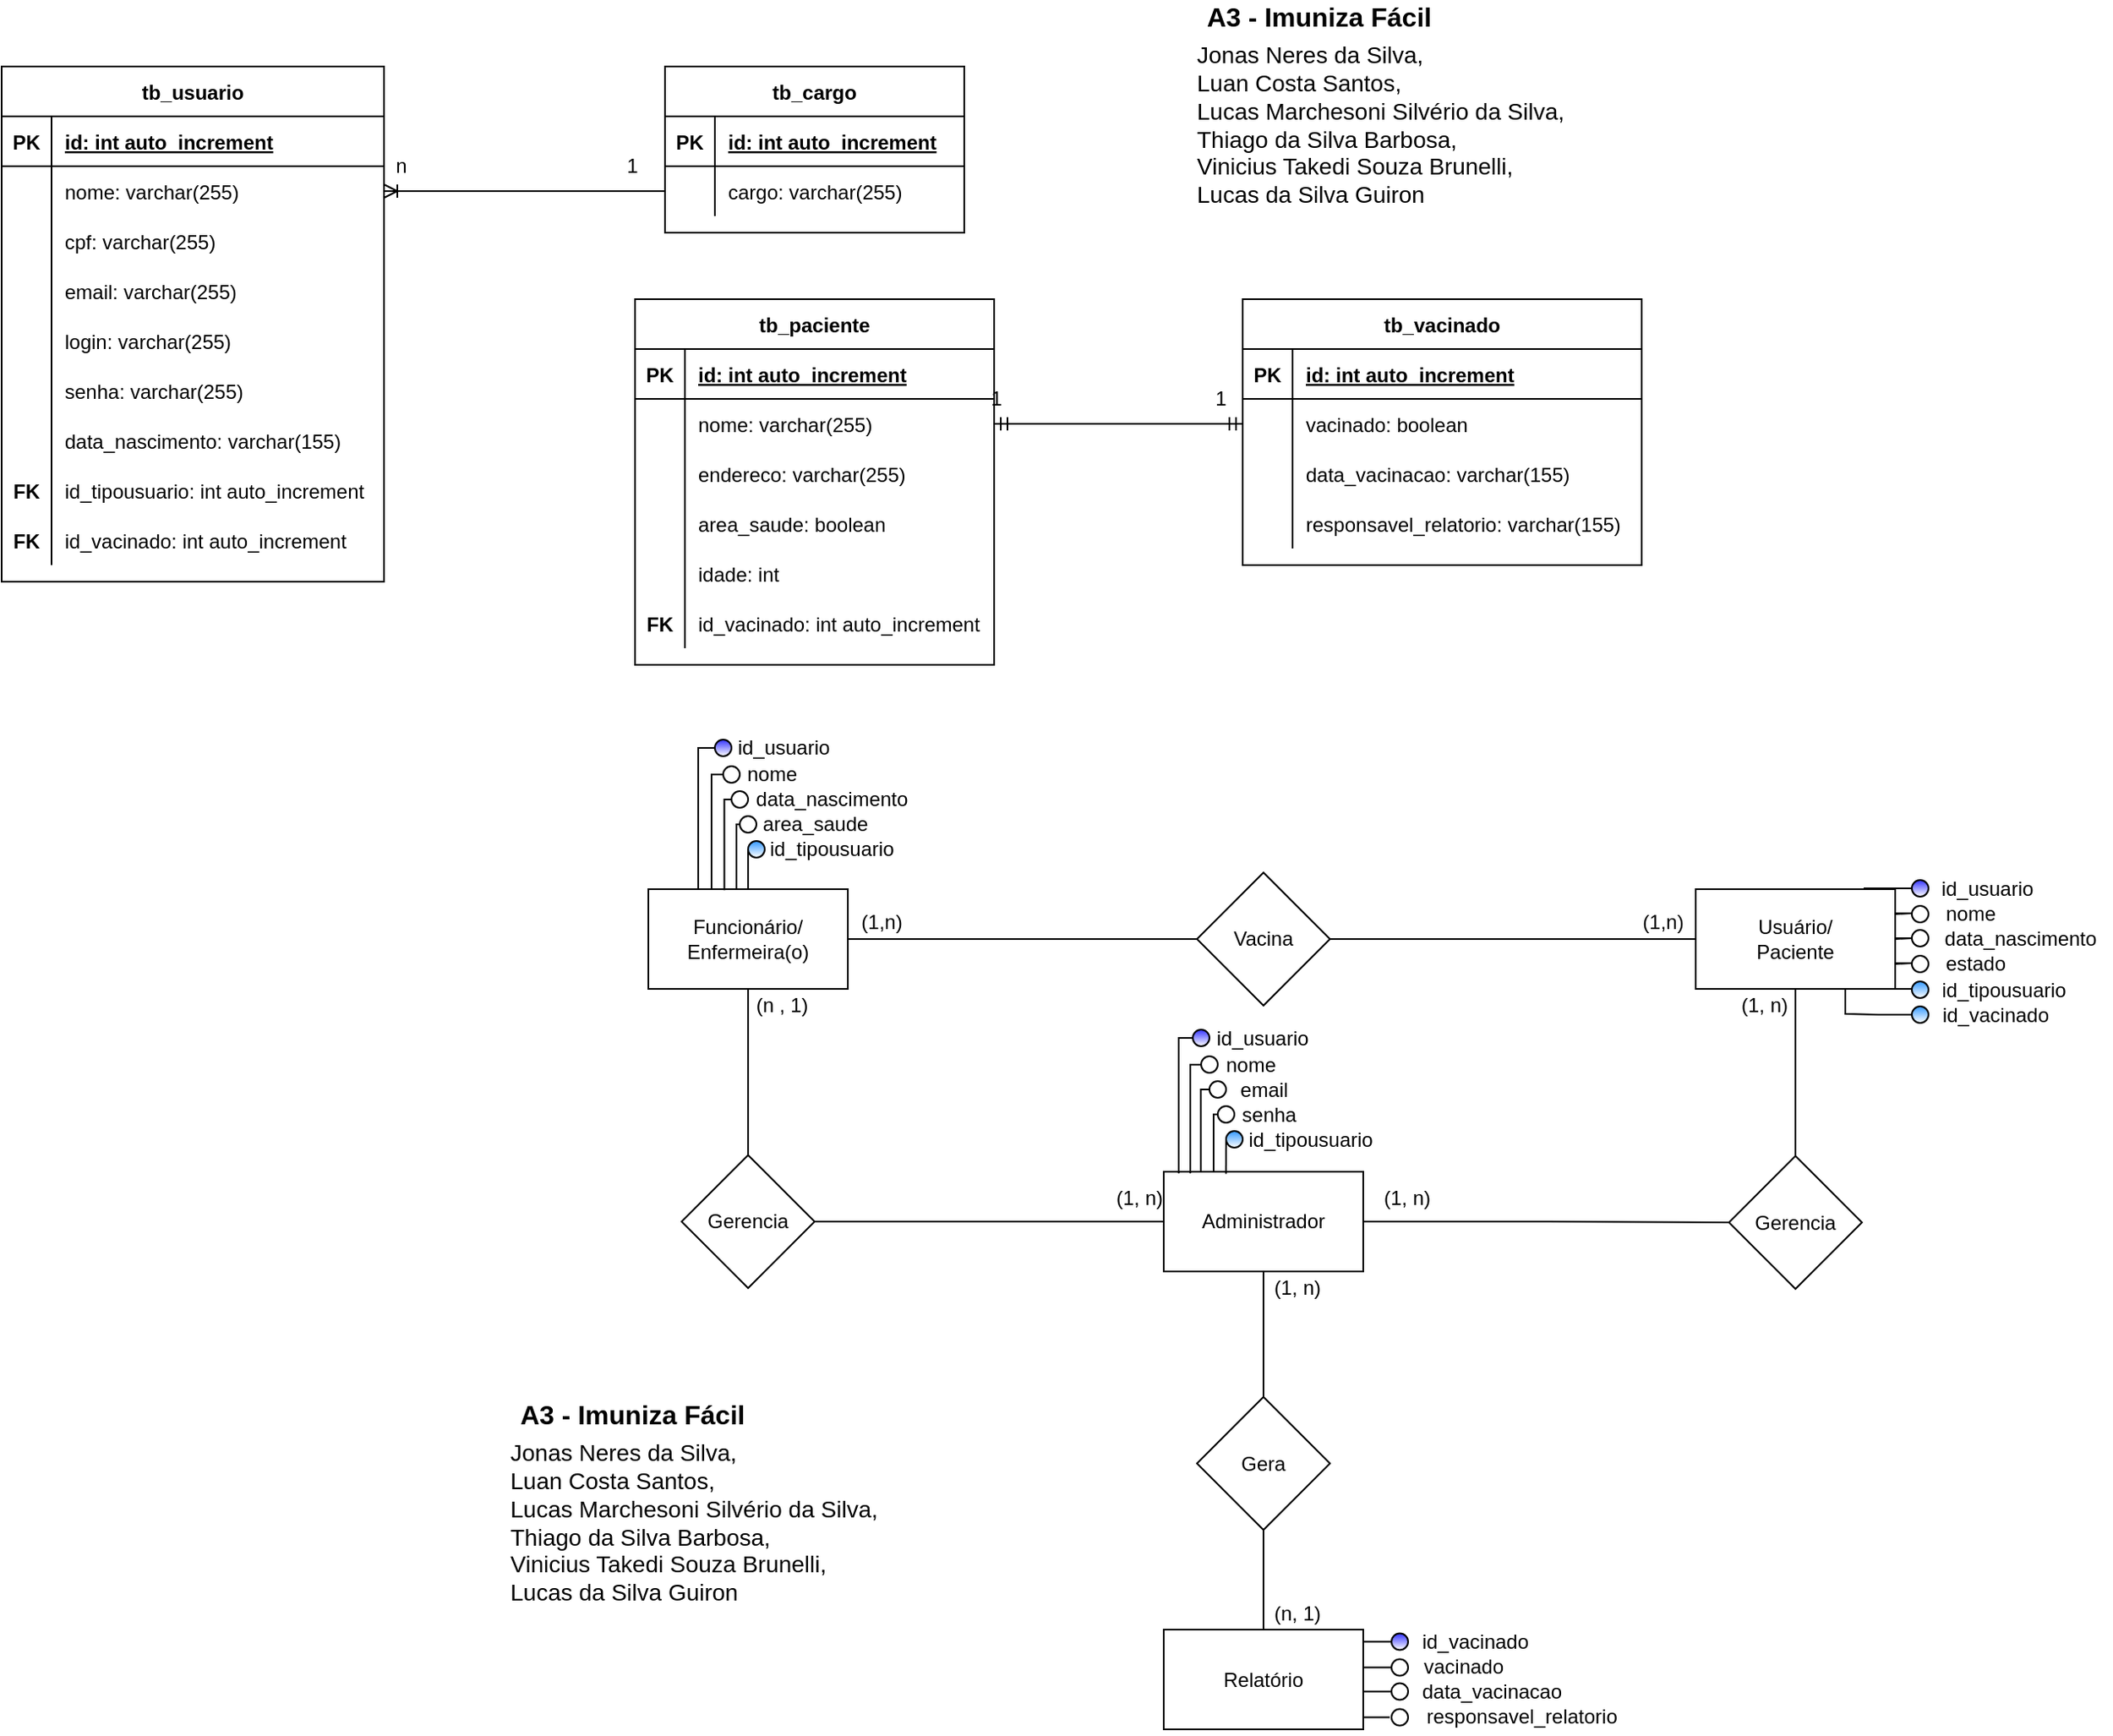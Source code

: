 <mxfile version="14.7.2" type="device"><diagram id="cKaIwvWck9ulPYwOE-wy" name="Page-1"><mxGraphModel dx="1822" dy="804" grid="1" gridSize="10" guides="1" tooltips="1" connect="1" arrows="1" fold="1" page="0" pageScale="1" pageWidth="827" pageHeight="1169" math="0" shadow="0"><root><mxCell id="0"/><mxCell id="1" parent="0"/><mxCell id="ysWt2nFn1KNSexzpv6Bc-15" value="tb_cargo" style="shape=table;startSize=30;container=1;collapsible=1;childLayout=tableLayout;fixedRows=1;rowLines=0;fontStyle=1;align=center;resizeLast=1;" parent="1" vertex="1"><mxGeometry x="49" y="40" width="180" height="100" as="geometry"/></mxCell><mxCell id="ysWt2nFn1KNSexzpv6Bc-16" value="" style="shape=partialRectangle;collapsible=0;dropTarget=0;pointerEvents=0;fillColor=none;top=0;left=0;bottom=1;right=0;points=[[0,0.5],[1,0.5]];portConstraint=eastwest;" parent="ysWt2nFn1KNSexzpv6Bc-15" vertex="1"><mxGeometry y="30" width="180" height="30" as="geometry"/></mxCell><mxCell id="ysWt2nFn1KNSexzpv6Bc-17" value="PK" style="shape=partialRectangle;connectable=0;fillColor=none;top=0;left=0;bottom=0;right=0;fontStyle=1;overflow=hidden;" parent="ysWt2nFn1KNSexzpv6Bc-16" vertex="1"><mxGeometry width="30" height="30" as="geometry"/></mxCell><mxCell id="ysWt2nFn1KNSexzpv6Bc-18" value="id: int auto_increment" style="shape=partialRectangle;connectable=0;fillColor=none;top=0;left=0;bottom=0;right=0;align=left;spacingLeft=6;fontStyle=5;overflow=hidden;" parent="ysWt2nFn1KNSexzpv6Bc-16" vertex="1"><mxGeometry x="30" width="150" height="30" as="geometry"/></mxCell><mxCell id="ysWt2nFn1KNSexzpv6Bc-19" value="" style="shape=partialRectangle;collapsible=0;dropTarget=0;pointerEvents=0;fillColor=none;top=0;left=0;bottom=0;right=0;points=[[0,0.5],[1,0.5]];portConstraint=eastwest;" parent="ysWt2nFn1KNSexzpv6Bc-15" vertex="1"><mxGeometry y="60" width="180" height="30" as="geometry"/></mxCell><mxCell id="ysWt2nFn1KNSexzpv6Bc-20" value="" style="shape=partialRectangle;connectable=0;fillColor=none;top=0;left=0;bottom=0;right=0;editable=1;overflow=hidden;" parent="ysWt2nFn1KNSexzpv6Bc-19" vertex="1"><mxGeometry width="30" height="30" as="geometry"/></mxCell><mxCell id="ysWt2nFn1KNSexzpv6Bc-21" value="cargo: varchar(255)" style="shape=partialRectangle;connectable=0;fillColor=none;top=0;left=0;bottom=0;right=0;align=left;spacingLeft=6;overflow=hidden;" parent="ysWt2nFn1KNSexzpv6Bc-19" vertex="1"><mxGeometry x="30" width="150" height="30" as="geometry"/></mxCell><mxCell id="ysWt2nFn1KNSexzpv6Bc-29" value="tb_usuario" style="shape=table;startSize=30;container=1;collapsible=1;childLayout=tableLayout;fixedRows=1;rowLines=0;fontStyle=1;align=center;resizeLast=1;" parent="1" vertex="1"><mxGeometry x="-350" y="40" width="230" height="310" as="geometry"/></mxCell><mxCell id="ysWt2nFn1KNSexzpv6Bc-30" value="" style="shape=partialRectangle;collapsible=0;dropTarget=0;pointerEvents=0;fillColor=none;top=0;left=0;bottom=1;right=0;points=[[0,0.5],[1,0.5]];portConstraint=eastwest;" parent="ysWt2nFn1KNSexzpv6Bc-29" vertex="1"><mxGeometry y="30" width="230" height="30" as="geometry"/></mxCell><mxCell id="ysWt2nFn1KNSexzpv6Bc-31" value="PK" style="shape=partialRectangle;connectable=0;fillColor=none;top=0;left=0;bottom=0;right=0;fontStyle=1;overflow=hidden;" parent="ysWt2nFn1KNSexzpv6Bc-30" vertex="1"><mxGeometry width="30" height="30" as="geometry"/></mxCell><mxCell id="ysWt2nFn1KNSexzpv6Bc-32" value="id: int auto_increment" style="shape=partialRectangle;connectable=0;fillColor=none;top=0;left=0;bottom=0;right=0;align=left;spacingLeft=6;fontStyle=5;overflow=hidden;" parent="ysWt2nFn1KNSexzpv6Bc-30" vertex="1"><mxGeometry x="30" width="200" height="30" as="geometry"/></mxCell><mxCell id="ysWt2nFn1KNSexzpv6Bc-33" value="" style="shape=partialRectangle;collapsible=0;dropTarget=0;pointerEvents=0;fillColor=none;top=0;left=0;bottom=0;right=0;points=[[0,0.5],[1,0.5]];portConstraint=eastwest;" parent="ysWt2nFn1KNSexzpv6Bc-29" vertex="1"><mxGeometry y="60" width="230" height="30" as="geometry"/></mxCell><mxCell id="ysWt2nFn1KNSexzpv6Bc-34" value="" style="shape=partialRectangle;connectable=0;fillColor=none;top=0;left=0;bottom=0;right=0;editable=1;overflow=hidden;" parent="ysWt2nFn1KNSexzpv6Bc-33" vertex="1"><mxGeometry width="30" height="30" as="geometry"/></mxCell><mxCell id="ysWt2nFn1KNSexzpv6Bc-35" value="nome: varchar(255)" style="shape=partialRectangle;connectable=0;fillColor=none;top=0;left=0;bottom=0;right=0;align=left;spacingLeft=6;overflow=hidden;" parent="ysWt2nFn1KNSexzpv6Bc-33" vertex="1"><mxGeometry x="30" width="200" height="30" as="geometry"/></mxCell><mxCell id="JHqnr_oP5GMQ5AJPPWei-5" value="" style="shape=partialRectangle;collapsible=0;dropTarget=0;pointerEvents=0;fillColor=none;top=0;left=0;bottom=0;right=0;points=[[0,0.5],[1,0.5]];portConstraint=eastwest;" parent="ysWt2nFn1KNSexzpv6Bc-29" vertex="1"><mxGeometry y="90" width="230" height="30" as="geometry"/></mxCell><mxCell id="JHqnr_oP5GMQ5AJPPWei-6" value="" style="shape=partialRectangle;connectable=0;fillColor=none;top=0;left=0;bottom=0;right=0;editable=1;overflow=hidden;" parent="JHqnr_oP5GMQ5AJPPWei-5" vertex="1"><mxGeometry width="30" height="30" as="geometry"/></mxCell><mxCell id="JHqnr_oP5GMQ5AJPPWei-7" value="cpf: varchar(255)" style="shape=partialRectangle;connectable=0;fillColor=none;top=0;left=0;bottom=0;right=0;align=left;spacingLeft=6;overflow=hidden;" parent="JHqnr_oP5GMQ5AJPPWei-5" vertex="1"><mxGeometry x="30" width="200" height="30" as="geometry"/></mxCell><mxCell id="ysWt2nFn1KNSexzpv6Bc-39" value="" style="shape=partialRectangle;collapsible=0;dropTarget=0;pointerEvents=0;fillColor=none;top=0;left=0;bottom=0;right=0;points=[[0,0.5],[1,0.5]];portConstraint=eastwest;" parent="ysWt2nFn1KNSexzpv6Bc-29" vertex="1"><mxGeometry y="120" width="230" height="30" as="geometry"/></mxCell><mxCell id="ysWt2nFn1KNSexzpv6Bc-40" value="" style="shape=partialRectangle;connectable=0;fillColor=none;top=0;left=0;bottom=0;right=0;editable=1;overflow=hidden;" parent="ysWt2nFn1KNSexzpv6Bc-39" vertex="1"><mxGeometry width="30" height="30" as="geometry"/></mxCell><mxCell id="ysWt2nFn1KNSexzpv6Bc-41" value="email: varchar(255)" style="shape=partialRectangle;connectable=0;fillColor=none;top=0;left=0;bottom=0;right=0;align=left;spacingLeft=6;overflow=hidden;" parent="ysWt2nFn1KNSexzpv6Bc-39" vertex="1"><mxGeometry x="30" width="200" height="30" as="geometry"/></mxCell><mxCell id="JHqnr_oP5GMQ5AJPPWei-39" value="" style="shape=partialRectangle;collapsible=0;dropTarget=0;pointerEvents=0;fillColor=none;top=0;left=0;bottom=0;right=0;points=[[0,0.5],[1,0.5]];portConstraint=eastwest;" parent="ysWt2nFn1KNSexzpv6Bc-29" vertex="1"><mxGeometry y="150" width="230" height="30" as="geometry"/></mxCell><mxCell id="JHqnr_oP5GMQ5AJPPWei-40" value="" style="shape=partialRectangle;connectable=0;fillColor=none;top=0;left=0;bottom=0;right=0;editable=1;overflow=hidden;" parent="JHqnr_oP5GMQ5AJPPWei-39" vertex="1"><mxGeometry width="30" height="30" as="geometry"/></mxCell><mxCell id="JHqnr_oP5GMQ5AJPPWei-41" value="login: varchar(255)" style="shape=partialRectangle;connectable=0;fillColor=none;top=0;left=0;bottom=0;right=0;align=left;spacingLeft=6;overflow=hidden;" parent="JHqnr_oP5GMQ5AJPPWei-39" vertex="1"><mxGeometry x="30" width="200" height="30" as="geometry"/></mxCell><mxCell id="ysWt2nFn1KNSexzpv6Bc-36" value="" style="shape=partialRectangle;collapsible=0;dropTarget=0;pointerEvents=0;fillColor=none;top=0;left=0;bottom=0;right=0;points=[[0,0.5],[1,0.5]];portConstraint=eastwest;" parent="ysWt2nFn1KNSexzpv6Bc-29" vertex="1"><mxGeometry y="180" width="230" height="30" as="geometry"/></mxCell><mxCell id="ysWt2nFn1KNSexzpv6Bc-37" value="" style="shape=partialRectangle;connectable=0;fillColor=none;top=0;left=0;bottom=0;right=0;editable=1;overflow=hidden;" parent="ysWt2nFn1KNSexzpv6Bc-36" vertex="1"><mxGeometry width="30" height="30" as="geometry"/></mxCell><mxCell id="ysWt2nFn1KNSexzpv6Bc-38" value="senha: varchar(255)" style="shape=partialRectangle;connectable=0;fillColor=none;top=0;left=0;bottom=0;right=0;align=left;spacingLeft=6;overflow=hidden;" parent="ysWt2nFn1KNSexzpv6Bc-36" vertex="1"><mxGeometry x="30" width="200" height="30" as="geometry"/></mxCell><mxCell id="ysWt2nFn1KNSexzpv6Bc-64" value="" style="shape=partialRectangle;collapsible=0;dropTarget=0;pointerEvents=0;fillColor=none;top=0;left=0;bottom=0;right=0;points=[[0,0.5],[1,0.5]];portConstraint=eastwest;" parent="ysWt2nFn1KNSexzpv6Bc-29" vertex="1"><mxGeometry y="210" width="230" height="30" as="geometry"/></mxCell><mxCell id="ysWt2nFn1KNSexzpv6Bc-65" value="" style="shape=partialRectangle;connectable=0;fillColor=none;top=0;left=0;bottom=0;right=0;editable=1;overflow=hidden;" parent="ysWt2nFn1KNSexzpv6Bc-64" vertex="1"><mxGeometry width="30" height="30" as="geometry"/></mxCell><mxCell id="ysWt2nFn1KNSexzpv6Bc-66" value="data_nascimento: varchar(155)" style="shape=partialRectangle;connectable=0;fillColor=none;top=0;left=0;bottom=0;right=0;align=left;spacingLeft=6;overflow=hidden;" parent="ysWt2nFn1KNSexzpv6Bc-64" vertex="1"><mxGeometry x="30" width="200" height="30" as="geometry"/></mxCell><mxCell id="ysWt2nFn1KNSexzpv6Bc-95" value="" style="shape=partialRectangle;collapsible=0;dropTarget=0;pointerEvents=0;fillColor=none;top=0;left=0;bottom=0;right=0;points=[[0,0.5],[1,0.5]];portConstraint=eastwest;" parent="ysWt2nFn1KNSexzpv6Bc-29" vertex="1"><mxGeometry y="240" width="230" height="30" as="geometry"/></mxCell><mxCell id="ysWt2nFn1KNSexzpv6Bc-96" value="FK" style="shape=partialRectangle;connectable=0;fillColor=none;top=0;left=0;bottom=0;right=0;editable=1;overflow=hidden;fontStyle=1" parent="ysWt2nFn1KNSexzpv6Bc-95" vertex="1"><mxGeometry width="30" height="30" as="geometry"/></mxCell><mxCell id="ysWt2nFn1KNSexzpv6Bc-97" value="id_tipousuario: int auto_increment" style="shape=partialRectangle;connectable=0;fillColor=none;top=0;left=0;bottom=0;right=0;align=left;spacingLeft=6;overflow=hidden;" parent="ysWt2nFn1KNSexzpv6Bc-95" vertex="1"><mxGeometry x="30" width="200" height="30" as="geometry"/></mxCell><mxCell id="pt3hzE1t8pRyfMUqdE-z-69" value="" style="shape=partialRectangle;collapsible=0;dropTarget=0;pointerEvents=0;fillColor=none;top=0;left=0;bottom=0;right=0;points=[[0,0.5],[1,0.5]];portConstraint=eastwest;" parent="ysWt2nFn1KNSexzpv6Bc-29" vertex="1"><mxGeometry y="270" width="230" height="30" as="geometry"/></mxCell><mxCell id="pt3hzE1t8pRyfMUqdE-z-70" value="FK" style="shape=partialRectangle;connectable=0;fillColor=none;top=0;left=0;bottom=0;right=0;editable=1;overflow=hidden;fontStyle=1" parent="pt3hzE1t8pRyfMUqdE-z-69" vertex="1"><mxGeometry width="30" height="30" as="geometry"/></mxCell><mxCell id="pt3hzE1t8pRyfMUqdE-z-71" value="id_vacinado: int auto_increment" style="shape=partialRectangle;connectable=0;fillColor=none;top=0;left=0;bottom=0;right=0;align=left;spacingLeft=6;overflow=hidden;" parent="pt3hzE1t8pRyfMUqdE-z-69" vertex="1"><mxGeometry x="30" width="200" height="30" as="geometry"/></mxCell><mxCell id="ysWt2nFn1KNSexzpv6Bc-98" value="" style="edgeStyle=entityRelationEdgeStyle;fontSize=12;html=1;endArrow=ERoneToMany;entryX=1;entryY=0.5;entryDx=0;entryDy=0;exitX=0;exitY=0.5;exitDx=0;exitDy=0;" parent="1" source="ysWt2nFn1KNSexzpv6Bc-19" target="ysWt2nFn1KNSexzpv6Bc-33" edge="1"><mxGeometry width="100" height="100" relative="1" as="geometry"><mxPoint x="-10" y="120" as="sourcePoint"/><mxPoint x="-60" y="80" as="targetPoint"/></mxGeometry></mxCell><mxCell id="ysWt2nFn1KNSexzpv6Bc-99" value="1" style="text;html=1;align=center;verticalAlign=middle;resizable=0;points=[];autosize=1;strokeColor=none;" parent="1" vertex="1"><mxGeometry x="19" y="90" width="20" height="20" as="geometry"/></mxCell><mxCell id="ysWt2nFn1KNSexzpv6Bc-100" value="n" style="text;html=1;align=center;verticalAlign=middle;resizable=0;points=[];autosize=1;strokeColor=none;" parent="1" vertex="1"><mxGeometry x="-120" y="90" width="20" height="20" as="geometry"/></mxCell><mxCell id="ysWt2nFn1KNSexzpv6Bc-101" value="&lt;font style=&quot;font-size: 16px&quot;&gt;&lt;b&gt;A3 - Imuniza Fácil&lt;/b&gt;&lt;/font&gt;" style="text;html=1;align=center;verticalAlign=middle;resizable=0;points=[];autosize=1;strokeColor=none;" parent="1" vertex="1"><mxGeometry x="-46" y="840.5" width="150" height="20" as="geometry"/></mxCell><mxCell id="ysWt2nFn1KNSexzpv6Bc-102" value="&lt;font style=&quot;font-size: 14px&quot;&gt;Jonas Neres da Silva, &lt;br&gt;Luan Costa Santos, &lt;br&gt;&lt;/font&gt;&lt;div style=&quot;font-size: 14px&quot;&gt;&lt;span&gt;&lt;font style=&quot;font-size: 14px&quot;&gt;Lucas Marchesoni Silvério da Silva,&lt;/font&gt;&lt;/span&gt;&lt;/div&gt;&lt;font style=&quot;font-size: 14px&quot;&gt;Thiago da Silva Barbosa, &lt;br&gt;Vinicius Takedi Souza Brunelli, &lt;br&gt;Lucas da Silva Guiron&lt;/font&gt;" style="text;html=1;align=left;verticalAlign=middle;resizable=0;points=[];autosize=1;strokeColor=none;" parent="1" vertex="1"><mxGeometry x="-46" y="870.5" width="240" height="90" as="geometry"/></mxCell><mxCell id="bjRgnhsBh29VHjsg-10J-4" style="edgeStyle=orthogonalEdgeStyle;rounded=0;orthogonalLoop=1;jettySize=auto;html=1;entryX=0;entryY=0.5;entryDx=0;entryDy=0;endArrow=none;endFill=0;" parent="1" source="bjRgnhsBh29VHjsg-10J-1" target="bjRgnhsBh29VHjsg-10J-3" edge="1"><mxGeometry relative="1" as="geometry"/></mxCell><mxCell id="bjRgnhsBh29VHjsg-10J-10" style="edgeStyle=orthogonalEdgeStyle;rounded=0;orthogonalLoop=1;jettySize=auto;html=1;entryX=0.5;entryY=0;entryDx=0;entryDy=0;endArrow=none;endFill=0;" parent="1" source="bjRgnhsBh29VHjsg-10J-1" target="bjRgnhsBh29VHjsg-10J-9" edge="1"><mxGeometry relative="1" as="geometry"/></mxCell><mxCell id="bjRgnhsBh29VHjsg-10J-1" value="Funcionário/&lt;br&gt;Enfermeira(o)" style="rounded=0;whiteSpace=wrap;html=1;" parent="1" vertex="1"><mxGeometry x="39" y="535" width="120" height="60" as="geometry"/></mxCell><mxCell id="bjRgnhsBh29VHjsg-10J-2" value="Usuário/&lt;br&gt;Paciente" style="rounded=0;whiteSpace=wrap;html=1;" parent="1" vertex="1"><mxGeometry x="669" y="535" width="120" height="60" as="geometry"/></mxCell><mxCell id="bjRgnhsBh29VHjsg-10J-5" style="edgeStyle=orthogonalEdgeStyle;rounded=0;orthogonalLoop=1;jettySize=auto;html=1;entryX=0;entryY=0.5;entryDx=0;entryDy=0;endArrow=none;endFill=0;" parent="1" source="bjRgnhsBh29VHjsg-10J-3" target="bjRgnhsBh29VHjsg-10J-2" edge="1"><mxGeometry relative="1" as="geometry"/></mxCell><mxCell id="bjRgnhsBh29VHjsg-10J-3" value="Vacina" style="rhombus;whiteSpace=wrap;html=1;" parent="1" vertex="1"><mxGeometry x="369" y="525" width="80" height="80" as="geometry"/></mxCell><mxCell id="bjRgnhsBh29VHjsg-10J-6" value="(1,n)" style="text;html=1;align=center;verticalAlign=middle;resizable=0;points=[];autosize=1;strokeColor=none;" parent="1" vertex="1"><mxGeometry x="159" y="545" width="40" height="20" as="geometry"/></mxCell><mxCell id="bjRgnhsBh29VHjsg-10J-7" value="(1,n)" style="text;html=1;align=center;verticalAlign=middle;resizable=0;points=[];autosize=1;strokeColor=none;" parent="1" vertex="1"><mxGeometry x="629" y="545" width="40" height="20" as="geometry"/></mxCell><mxCell id="bjRgnhsBh29VHjsg-10J-15" style="edgeStyle=orthogonalEdgeStyle;rounded=0;orthogonalLoop=1;jettySize=auto;html=1;entryX=0;entryY=0.5;entryDx=0;entryDy=0;endArrow=none;endFill=0;" parent="1" source="bjRgnhsBh29VHjsg-10J-8" target="bjRgnhsBh29VHjsg-10J-14" edge="1"><mxGeometry relative="1" as="geometry"/></mxCell><mxCell id="bjRgnhsBh29VHjsg-10J-68" style="edgeStyle=orthogonalEdgeStyle;rounded=0;orthogonalLoop=1;jettySize=auto;html=1;entryX=0.5;entryY=0;entryDx=0;entryDy=0;endArrow=none;endFill=0;" parent="1" source="bjRgnhsBh29VHjsg-10J-8" target="bjRgnhsBh29VHjsg-10J-67" edge="1"><mxGeometry relative="1" as="geometry"/></mxCell><mxCell id="bjRgnhsBh29VHjsg-10J-8" value="Administrador" style="rounded=0;whiteSpace=wrap;html=1;" parent="1" vertex="1"><mxGeometry x="349" y="705" width="120" height="60" as="geometry"/></mxCell><mxCell id="bjRgnhsBh29VHjsg-10J-11" style="edgeStyle=orthogonalEdgeStyle;rounded=0;orthogonalLoop=1;jettySize=auto;html=1;entryX=0;entryY=0.5;entryDx=0;entryDy=0;endArrow=none;endFill=0;" parent="1" source="bjRgnhsBh29VHjsg-10J-9" target="bjRgnhsBh29VHjsg-10J-8" edge="1"><mxGeometry relative="1" as="geometry"/></mxCell><mxCell id="bjRgnhsBh29VHjsg-10J-9" value="Gerencia" style="rhombus;whiteSpace=wrap;html=1;" parent="1" vertex="1"><mxGeometry x="59" y="695" width="80" height="80" as="geometry"/></mxCell><mxCell id="bjRgnhsBh29VHjsg-10J-12" value="(1, n)" style="text;html=1;align=center;verticalAlign=middle;resizable=0;points=[];autosize=1;strokeColor=none;" parent="1" vertex="1"><mxGeometry x="314" y="710.5" width="40" height="20" as="geometry"/></mxCell><mxCell id="bjRgnhsBh29VHjsg-10J-13" value="(n , 1)" style="text;html=1;align=center;verticalAlign=middle;resizable=0;points=[];autosize=1;strokeColor=none;" parent="1" vertex="1"><mxGeometry x="94" y="595" width="50" height="20" as="geometry"/></mxCell><mxCell id="bjRgnhsBh29VHjsg-10J-16" style="edgeStyle=orthogonalEdgeStyle;rounded=0;orthogonalLoop=1;jettySize=auto;html=1;entryX=0.5;entryY=1;entryDx=0;entryDy=0;endArrow=none;endFill=0;" parent="1" source="bjRgnhsBh29VHjsg-10J-14" target="bjRgnhsBh29VHjsg-10J-2" edge="1"><mxGeometry relative="1" as="geometry"/></mxCell><mxCell id="bjRgnhsBh29VHjsg-10J-14" value="Gerencia" style="rhombus;whiteSpace=wrap;html=1;" parent="1" vertex="1"><mxGeometry x="689" y="695.5" width="80" height="80" as="geometry"/></mxCell><mxCell id="bjRgnhsBh29VHjsg-10J-17" value="(1, n)" style="text;html=1;align=center;verticalAlign=middle;resizable=0;points=[];autosize=1;strokeColor=none;" parent="1" vertex="1"><mxGeometry x="475" y="710.5" width="40" height="20" as="geometry"/></mxCell><mxCell id="bjRgnhsBh29VHjsg-10J-18" value="(1, n)" style="text;html=1;align=center;verticalAlign=middle;resizable=0;points=[];autosize=1;strokeColor=none;" parent="1" vertex="1"><mxGeometry x="690" y="595" width="40" height="20" as="geometry"/></mxCell><mxCell id="bjRgnhsBh29VHjsg-10J-50" value="tb_vacinado" style="shape=table;startSize=30;container=1;collapsible=1;childLayout=tableLayout;fixedRows=1;rowLines=0;fontStyle=1;align=center;resizeLast=1;" parent="1" vertex="1"><mxGeometry x="396.5" y="180" width="240" height="160" as="geometry"/></mxCell><mxCell id="bjRgnhsBh29VHjsg-10J-51" value="" style="shape=partialRectangle;collapsible=0;dropTarget=0;pointerEvents=0;fillColor=none;top=0;left=0;bottom=1;right=0;points=[[0,0.5],[1,0.5]];portConstraint=eastwest;" parent="bjRgnhsBh29VHjsg-10J-50" vertex="1"><mxGeometry y="30" width="240" height="30" as="geometry"/></mxCell><mxCell id="bjRgnhsBh29VHjsg-10J-52" value="PK" style="shape=partialRectangle;connectable=0;fillColor=none;top=0;left=0;bottom=0;right=0;fontStyle=1;overflow=hidden;" parent="bjRgnhsBh29VHjsg-10J-51" vertex="1"><mxGeometry width="30" height="30" as="geometry"/></mxCell><mxCell id="bjRgnhsBh29VHjsg-10J-53" value="id: int auto_increment" style="shape=partialRectangle;connectable=0;fillColor=none;top=0;left=0;bottom=0;right=0;align=left;spacingLeft=6;fontStyle=5;overflow=hidden;" parent="bjRgnhsBh29VHjsg-10J-51" vertex="1"><mxGeometry x="30" width="210" height="30" as="geometry"/></mxCell><mxCell id="bjRgnhsBh29VHjsg-10J-54" value="" style="shape=partialRectangle;collapsible=0;dropTarget=0;pointerEvents=0;fillColor=none;top=0;left=0;bottom=0;right=0;points=[[0,0.5],[1,0.5]];portConstraint=eastwest;" parent="bjRgnhsBh29VHjsg-10J-50" vertex="1"><mxGeometry y="60" width="240" height="30" as="geometry"/></mxCell><mxCell id="bjRgnhsBh29VHjsg-10J-55" value="" style="shape=partialRectangle;connectable=0;fillColor=none;top=0;left=0;bottom=0;right=0;editable=1;overflow=hidden;" parent="bjRgnhsBh29VHjsg-10J-54" vertex="1"><mxGeometry width="30" height="30" as="geometry"/></mxCell><mxCell id="bjRgnhsBh29VHjsg-10J-56" value="vacinado: boolean" style="shape=partialRectangle;connectable=0;fillColor=none;top=0;left=0;bottom=0;right=0;align=left;spacingLeft=6;overflow=hidden;" parent="bjRgnhsBh29VHjsg-10J-54" vertex="1"><mxGeometry x="30" width="210" height="30" as="geometry"/></mxCell><mxCell id="bjRgnhsBh29VHjsg-10J-57" value="" style="shape=partialRectangle;collapsible=0;dropTarget=0;pointerEvents=0;fillColor=none;top=0;left=0;bottom=0;right=0;points=[[0,0.5],[1,0.5]];portConstraint=eastwest;" parent="bjRgnhsBh29VHjsg-10J-50" vertex="1"><mxGeometry y="90" width="240" height="30" as="geometry"/></mxCell><mxCell id="bjRgnhsBh29VHjsg-10J-58" value="" style="shape=partialRectangle;connectable=0;fillColor=none;top=0;left=0;bottom=0;right=0;editable=1;overflow=hidden;" parent="bjRgnhsBh29VHjsg-10J-57" vertex="1"><mxGeometry width="30" height="30" as="geometry"/></mxCell><mxCell id="bjRgnhsBh29VHjsg-10J-59" value="data_vacinacao: varchar(155)" style="shape=partialRectangle;connectable=0;fillColor=none;top=0;left=0;bottom=0;right=0;align=left;spacingLeft=6;overflow=hidden;" parent="bjRgnhsBh29VHjsg-10J-57" vertex="1"><mxGeometry x="30" width="210" height="30" as="geometry"/></mxCell><mxCell id="bjRgnhsBh29VHjsg-10J-86" value="" style="shape=partialRectangle;collapsible=0;dropTarget=0;pointerEvents=0;fillColor=none;top=0;left=0;bottom=0;right=0;points=[[0,0.5],[1,0.5]];portConstraint=eastwest;" parent="bjRgnhsBh29VHjsg-10J-50" vertex="1"><mxGeometry y="120" width="240" height="30" as="geometry"/></mxCell><mxCell id="bjRgnhsBh29VHjsg-10J-87" value="" style="shape=partialRectangle;connectable=0;fillColor=none;top=0;left=0;bottom=0;right=0;editable=1;overflow=hidden;" parent="bjRgnhsBh29VHjsg-10J-86" vertex="1"><mxGeometry width="30" height="30" as="geometry"/></mxCell><mxCell id="bjRgnhsBh29VHjsg-10J-88" value="responsavel_relatorio: varchar(155)" style="shape=partialRectangle;connectable=0;fillColor=none;top=0;left=0;bottom=0;right=0;align=left;spacingLeft=6;overflow=hidden;" parent="bjRgnhsBh29VHjsg-10J-86" vertex="1"><mxGeometry x="30" width="210" height="30" as="geometry"/></mxCell><mxCell id="bjRgnhsBh29VHjsg-10J-64" value="" style="edgeStyle=entityRelationEdgeStyle;fontSize=12;html=1;endArrow=ERmandOne;startArrow=ERmandOne;entryX=0;entryY=0.5;entryDx=0;entryDy=0;exitX=1;exitY=0.5;exitDx=0;exitDy=0;" parent="1" source="JHqnr_oP5GMQ5AJPPWei-46" target="bjRgnhsBh29VHjsg-10J-54" edge="1"><mxGeometry width="100" height="100" relative="1" as="geometry"><mxPoint x="520" y="115" as="sourcePoint"/><mxPoint x="860" y="270" as="targetPoint"/></mxGeometry></mxCell><mxCell id="bjRgnhsBh29VHjsg-10J-65" value="1" style="text;html=1;align=center;verticalAlign=middle;resizable=0;points=[];autosize=1;strokeColor=none;" parent="1" vertex="1"><mxGeometry x="238" y="230" width="20" height="20" as="geometry"/></mxCell><mxCell id="bjRgnhsBh29VHjsg-10J-66" value="1" style="text;html=1;align=center;verticalAlign=middle;resizable=0;points=[];autosize=1;strokeColor=none;" parent="1" vertex="1"><mxGeometry x="372.5" y="230" width="20" height="20" as="geometry"/></mxCell><mxCell id="bjRgnhsBh29VHjsg-10J-70" style="edgeStyle=orthogonalEdgeStyle;rounded=0;orthogonalLoop=1;jettySize=auto;html=1;entryX=0.5;entryY=0;entryDx=0;entryDy=0;endArrow=none;endFill=0;" parent="1" source="bjRgnhsBh29VHjsg-10J-67" target="bjRgnhsBh29VHjsg-10J-69" edge="1"><mxGeometry relative="1" as="geometry"/></mxCell><mxCell id="bjRgnhsBh29VHjsg-10J-67" value="Gera" style="rhombus;whiteSpace=wrap;html=1;" parent="1" vertex="1"><mxGeometry x="369" y="840.5" width="80" height="80" as="geometry"/></mxCell><mxCell id="bjRgnhsBh29VHjsg-10J-69" value="Relatório" style="rounded=0;whiteSpace=wrap;html=1;" parent="1" vertex="1"><mxGeometry x="349" y="980.5" width="120" height="60" as="geometry"/></mxCell><mxCell id="bjRgnhsBh29VHjsg-10J-71" value="(1, n)" style="text;html=1;align=center;verticalAlign=middle;resizable=0;points=[];autosize=1;strokeColor=none;" parent="1" vertex="1"><mxGeometry x="409" y="765" width="40" height="20" as="geometry"/></mxCell><mxCell id="bjRgnhsBh29VHjsg-10J-72" value="(n, 1)" style="text;html=1;align=center;verticalAlign=middle;resizable=0;points=[];autosize=1;strokeColor=none;" parent="1" vertex="1"><mxGeometry x="409" y="960.5" width="40" height="20" as="geometry"/></mxCell><mxCell id="pt3hzE1t8pRyfMUqdE-z-4" style="edgeStyle=orthogonalEdgeStyle;rounded=0;orthogonalLoop=1;jettySize=auto;html=1;endArrow=none;endFill=0;entryX=0.25;entryY=0;entryDx=0;entryDy=0;" parent="1" source="pt3hzE1t8pRyfMUqdE-z-1" target="bjRgnhsBh29VHjsg-10J-1" edge="1"><mxGeometry relative="1" as="geometry"><mxPoint x="59" y="531" as="targetPoint"/><Array as="points"><mxPoint x="69" y="450"/></Array></mxGeometry></mxCell><mxCell id="pt3hzE1t8pRyfMUqdE-z-1" value="" style="ellipse;whiteSpace=wrap;html=1;aspect=fixed;gradientColor=#3333FF;gradientDirection=north;" parent="1" vertex="1"><mxGeometry x="79" y="445" width="10" height="10" as="geometry"/></mxCell><mxCell id="pt3hzE1t8pRyfMUqdE-z-7" style="edgeStyle=orthogonalEdgeStyle;rounded=0;orthogonalLoop=1;jettySize=auto;html=1;exitX=1;exitY=0.5;exitDx=0;exitDy=0;endArrow=none;endFill=0;" parent="1" source="pt3hzE1t8pRyfMUqdE-z-2" edge="1"><mxGeometry relative="1" as="geometry"><mxPoint x="77" y="535" as="targetPoint"/><Array as="points"><mxPoint x="77" y="466"/></Array></mxGeometry></mxCell><mxCell id="pt3hzE1t8pRyfMUqdE-z-2" value="" style="ellipse;whiteSpace=wrap;html=1;aspect=fixed;gradientDirection=north;gradientColor=#FFFFFF;" parent="1" vertex="1"><mxGeometry x="84" y="461" width="10" height="10" as="geometry"/></mxCell><mxCell id="pt3hzE1t8pRyfMUqdE-z-3" value="id_usuario" style="text;html=1;align=center;verticalAlign=middle;resizable=0;points=[];autosize=1;strokeColor=none;" parent="1" vertex="1"><mxGeometry x="85" y="440" width="70" height="20" as="geometry"/></mxCell><mxCell id="pt3hzE1t8pRyfMUqdE-z-9" value="nome" style="text;html=1;align=center;verticalAlign=middle;resizable=0;points=[];autosize=1;strokeColor=none;" parent="1" vertex="1"><mxGeometry x="88" y="456" width="50" height="20" as="geometry"/></mxCell><mxCell id="pt3hzE1t8pRyfMUqdE-z-12" value="" style="ellipse;whiteSpace=wrap;html=1;aspect=fixed;gradientDirection=north;gradientColor=#FFFFFF;" parent="1" vertex="1"><mxGeometry x="89" y="476" width="10" height="10" as="geometry"/></mxCell><mxCell id="pt3hzE1t8pRyfMUqdE-z-14" style="edgeStyle=orthogonalEdgeStyle;rounded=0;orthogonalLoop=1;jettySize=auto;html=1;endArrow=none;endFill=0;exitX=0;exitY=0.5;exitDx=0;exitDy=0;entryX=0.381;entryY=0.011;entryDx=0;entryDy=0;entryPerimeter=0;" parent="1" source="pt3hzE1t8pRyfMUqdE-z-12" target="bjRgnhsBh29VHjsg-10J-1" edge="1"><mxGeometry relative="1" as="geometry"><mxPoint x="84" y="481" as="sourcePoint"/><mxPoint x="84" y="525" as="targetPoint"/><Array as="points"><mxPoint x="85" y="481"/></Array></mxGeometry></mxCell><mxCell id="pt3hzE1t8pRyfMUqdE-z-13" value="data_nascimento" style="text;html=1;align=center;verticalAlign=middle;resizable=0;points=[];autosize=1;strokeColor=none;" parent="1" vertex="1"><mxGeometry x="94" y="471" width="110" height="20" as="geometry"/></mxCell><mxCell id="pt3hzE1t8pRyfMUqdE-z-17" style="edgeStyle=orthogonalEdgeStyle;rounded=0;orthogonalLoop=1;jettySize=auto;html=1;endArrow=none;endFill=0;" parent="1" source="pt3hzE1t8pRyfMUqdE-z-16" edge="1"><mxGeometry relative="1" as="geometry"><mxPoint x="92" y="535" as="targetPoint"/><Array as="points"><mxPoint x="92" y="496"/></Array></mxGeometry></mxCell><mxCell id="pt3hzE1t8pRyfMUqdE-z-16" value="" style="ellipse;whiteSpace=wrap;html=1;aspect=fixed;gradientDirection=north;gradientColor=#FFFFFF;" parent="1" vertex="1"><mxGeometry x="94" y="491" width="10" height="10" as="geometry"/></mxCell><mxCell id="pt3hzE1t8pRyfMUqdE-z-18" value="area_saude" style="text;html=1;align=center;verticalAlign=middle;resizable=0;points=[];autosize=1;strokeColor=none;" parent="1" vertex="1"><mxGeometry x="99" y="486" width="80" height="20" as="geometry"/></mxCell><mxCell id="pt3hzE1t8pRyfMUqdE-z-22" style="edgeStyle=orthogonalEdgeStyle;rounded=0;orthogonalLoop=1;jettySize=auto;html=1;entryX=0.5;entryY=0;entryDx=0;entryDy=0;endArrow=none;endFill=0;" parent="1" source="pt3hzE1t8pRyfMUqdE-z-21" target="bjRgnhsBh29VHjsg-10J-1" edge="1"><mxGeometry relative="1" as="geometry"><Array as="points"><mxPoint x="99" y="525"/><mxPoint x="99" y="525"/></Array></mxGeometry></mxCell><mxCell id="pt3hzE1t8pRyfMUqdE-z-21" value="" style="ellipse;whiteSpace=wrap;html=1;aspect=fixed;gradientDirection=north;gradientColor=#3399FF;" parent="1" vertex="1"><mxGeometry x="99" y="506" width="10" height="10" as="geometry"/></mxCell><mxCell id="pt3hzE1t8pRyfMUqdE-z-24" value="id_tipousuario" style="text;html=1;align=center;verticalAlign=middle;resizable=0;points=[];autosize=1;rounded=0;" parent="1" vertex="1"><mxGeometry x="104" y="501" width="90" height="20" as="geometry"/></mxCell><mxCell id="pt3hzE1t8pRyfMUqdE-z-75" style="edgeStyle=orthogonalEdgeStyle;rounded=0;orthogonalLoop=1;jettySize=auto;html=1;endArrow=none;endFill=0;" parent="1" source="pt3hzE1t8pRyfMUqdE-z-25" edge="1"><mxGeometry relative="1" as="geometry"><mxPoint x="770" y="534.5" as="targetPoint"/></mxGeometry></mxCell><mxCell id="pt3hzE1t8pRyfMUqdE-z-25" value="" style="ellipse;whiteSpace=wrap;html=1;aspect=fixed;gradientColor=#3333FF;gradientDirection=north;" parent="1" vertex="1"><mxGeometry x="799" y="529.5" width="10" height="10" as="geometry"/></mxCell><mxCell id="pt3hzE1t8pRyfMUqdE-z-26" value="" style="ellipse;whiteSpace=wrap;html=1;aspect=fixed;gradientDirection=north;gradientColor=#FFFFFF;" parent="1" vertex="1"><mxGeometry x="799" y="545" width="10" height="10" as="geometry"/></mxCell><mxCell id="pt3hzE1t8pRyfMUqdE-z-27" value="id_usuario" style="text;html=1;align=center;verticalAlign=middle;resizable=0;points=[];autosize=1;strokeColor=none;" parent="1" vertex="1"><mxGeometry x="809" y="524.5" width="70" height="20" as="geometry"/></mxCell><mxCell id="pt3hzE1t8pRyfMUqdE-z-28" value="nome" style="text;html=1;align=center;verticalAlign=middle;resizable=0;points=[];autosize=1;strokeColor=none;" parent="1" vertex="1"><mxGeometry x="809" y="540" width="50" height="20" as="geometry"/></mxCell><mxCell id="pt3hzE1t8pRyfMUqdE-z-29" value="" style="ellipse;whiteSpace=wrap;html=1;aspect=fixed;gradientDirection=north;gradientColor=#FFFFFF;" parent="1" vertex="1"><mxGeometry x="799" y="559.5" width="10" height="10" as="geometry"/></mxCell><mxCell id="pt3hzE1t8pRyfMUqdE-z-30" value="data_nascimento" style="text;html=1;align=center;verticalAlign=middle;resizable=0;points=[];autosize=1;strokeColor=none;" parent="1" vertex="1"><mxGeometry x="809" y="555" width="110" height="20" as="geometry"/></mxCell><mxCell id="pt3hzE1t8pRyfMUqdE-z-31" value="" style="ellipse;whiteSpace=wrap;html=1;aspect=fixed;gradientDirection=north;gradientColor=#FFFFFF;" parent="1" vertex="1"><mxGeometry x="799" y="575" width="10" height="10" as="geometry"/></mxCell><mxCell id="pt3hzE1t8pRyfMUqdE-z-32" value="estado" style="text;html=1;align=center;verticalAlign=middle;resizable=0;points=[];autosize=1;strokeColor=none;" parent="1" vertex="1"><mxGeometry x="812" y="570" width="50" height="20" as="geometry"/></mxCell><mxCell id="pt3hzE1t8pRyfMUqdE-z-33" value="" style="ellipse;whiteSpace=wrap;html=1;aspect=fixed;gradientDirection=north;gradientColor=#3399FF;" parent="1" vertex="1"><mxGeometry x="799" y="590.5" width="10" height="10" as="geometry"/></mxCell><mxCell id="pt3hzE1t8pRyfMUqdE-z-34" value="id_tipousuario" style="text;html=1;align=center;verticalAlign=middle;resizable=0;points=[];autosize=1;rounded=0;" parent="1" vertex="1"><mxGeometry x="809" y="585.5" width="90" height="20" as="geometry"/></mxCell><mxCell id="pt3hzE1t8pRyfMUqdE-z-43" value="" style="ellipse;whiteSpace=wrap;html=1;aspect=fixed;gradientDirection=north;gradientColor=#3399FF;" parent="1" vertex="1"><mxGeometry x="799" y="605.5" width="10" height="10" as="geometry"/></mxCell><mxCell id="pt3hzE1t8pRyfMUqdE-z-78" style="edgeStyle=orthogonalEdgeStyle;rounded=0;orthogonalLoop=1;jettySize=auto;html=1;entryX=0.75;entryY=1;entryDx=0;entryDy=0;endArrow=none;endFill=0;exitX=0;exitY=0.5;exitDx=0;exitDy=0;" parent="1" source="pt3hzE1t8pRyfMUqdE-z-43" target="bjRgnhsBh29VHjsg-10J-2" edge="1"><mxGeometry relative="1" as="geometry"><Array as="points"><mxPoint x="779" y="611"/><mxPoint x="759" y="610"/></Array></mxGeometry></mxCell><mxCell id="pt3hzE1t8pRyfMUqdE-z-72" value="id_vacinado" style="text;html=1;align=center;verticalAlign=middle;resizable=0;points=[];autosize=1;strokeColor=none;" parent="1" vertex="1"><mxGeometry x="809" y="600.5" width="80" height="20" as="geometry"/></mxCell><mxCell id="pt3hzE1t8pRyfMUqdE-z-88" style="edgeStyle=orthogonalEdgeStyle;rounded=0;orthogonalLoop=1;jettySize=auto;html=1;endArrow=none;endFill=0;" parent="1" edge="1"><mxGeometry relative="1" as="geometry"><mxPoint x="789" y="595" as="sourcePoint"/><mxPoint x="779" y="595" as="targetPoint"/><Array as="points"><mxPoint x="799" y="595"/></Array></mxGeometry></mxCell><mxCell id="pt3hzE1t8pRyfMUqdE-z-91" style="edgeStyle=orthogonalEdgeStyle;rounded=0;orthogonalLoop=1;jettySize=auto;html=1;endArrow=none;endFill=0;" parent="1" edge="1"><mxGeometry relative="1" as="geometry"><mxPoint x="789" y="579.5" as="sourcePoint"/><mxPoint x="789" y="580" as="targetPoint"/><Array as="points"><mxPoint x="799" y="579.5"/></Array></mxGeometry></mxCell><mxCell id="pt3hzE1t8pRyfMUqdE-z-96" style="edgeStyle=orthogonalEdgeStyle;rounded=0;orthogonalLoop=1;jettySize=auto;html=1;endArrow=none;endFill=0;" parent="1" edge="1"><mxGeometry relative="1" as="geometry"><mxPoint x="789" y="564.5" as="sourcePoint"/><mxPoint x="789" y="565" as="targetPoint"/><Array as="points"><mxPoint x="799" y="564.5"/></Array></mxGeometry></mxCell><mxCell id="pt3hzE1t8pRyfMUqdE-z-99" style="edgeStyle=orthogonalEdgeStyle;rounded=0;orthogonalLoop=1;jettySize=auto;html=1;endArrow=none;endFill=0;" parent="1" edge="1"><mxGeometry relative="1" as="geometry"><mxPoint x="789" y="549.5" as="sourcePoint"/><mxPoint x="789" y="550" as="targetPoint"/><Array as="points"><mxPoint x="799" y="549.5"/></Array></mxGeometry></mxCell><mxCell id="pt3hzE1t8pRyfMUqdE-z-110" style="edgeStyle=orthogonalEdgeStyle;rounded=0;orthogonalLoop=1;jettySize=auto;html=1;endArrow=none;endFill=0;" parent="1" source="pt3hzE1t8pRyfMUqdE-z-100" edge="1"><mxGeometry relative="1" as="geometry"><mxPoint x="358" y="706" as="targetPoint"/><Array as="points"><mxPoint x="358" y="625"/></Array></mxGeometry></mxCell><mxCell id="pt3hzE1t8pRyfMUqdE-z-100" value="" style="ellipse;whiteSpace=wrap;html=1;aspect=fixed;gradientColor=#3333FF;gradientDirection=north;" parent="1" vertex="1"><mxGeometry x="366.5" y="619.5" width="10" height="10" as="geometry"/></mxCell><mxCell id="pt3hzE1t8pRyfMUqdE-z-101" value="" style="ellipse;whiteSpace=wrap;html=1;aspect=fixed;gradientDirection=north;gradientColor=#FFFFFF;" parent="1" vertex="1"><mxGeometry x="371.5" y="635.5" width="10" height="10" as="geometry"/></mxCell><mxCell id="pt3hzE1t8pRyfMUqdE-z-102" value="id_usuario" style="text;html=1;align=center;verticalAlign=middle;resizable=0;points=[];autosize=1;strokeColor=none;" parent="1" vertex="1"><mxGeometry x="372.5" y="614.5" width="70" height="20" as="geometry"/></mxCell><mxCell id="pt3hzE1t8pRyfMUqdE-z-150" style="edgeStyle=orthogonalEdgeStyle;rounded=0;orthogonalLoop=1;jettySize=auto;html=1;endArrow=none;endFill=0;exitX=-0.07;exitY=0.505;exitDx=0;exitDy=0;exitPerimeter=0;" parent="1" source="pt3hzE1t8pRyfMUqdE-z-103" edge="1"><mxGeometry relative="1" as="geometry"><mxPoint x="365" y="706" as="targetPoint"/><Array as="points"><mxPoint x="365" y="641"/></Array></mxGeometry></mxCell><mxCell id="pt3hzE1t8pRyfMUqdE-z-103" value="nome" style="text;html=1;align=center;verticalAlign=middle;resizable=0;points=[];autosize=1;strokeColor=none;" parent="1" vertex="1"><mxGeometry x="375.5" y="630.5" width="50" height="20" as="geometry"/></mxCell><mxCell id="pt3hzE1t8pRyfMUqdE-z-112" style="edgeStyle=orthogonalEdgeStyle;rounded=0;orthogonalLoop=1;jettySize=auto;html=1;endArrow=none;endFill=0;entryX=0.186;entryY=0.006;entryDx=0;entryDy=0;entryPerimeter=0;" parent="1" source="pt3hzE1t8pRyfMUqdE-z-104" target="bjRgnhsBh29VHjsg-10J-8" edge="1"><mxGeometry relative="1" as="geometry"><mxPoint x="371" y="700" as="targetPoint"/><Array as="points"><mxPoint x="371" y="656"/></Array></mxGeometry></mxCell><mxCell id="pt3hzE1t8pRyfMUqdE-z-104" value="" style="ellipse;whiteSpace=wrap;html=1;aspect=fixed;gradientDirection=north;gradientColor=#FFFFFF;" parent="1" vertex="1"><mxGeometry x="376.5" y="650.5" width="10" height="10" as="geometry"/></mxCell><mxCell id="pt3hzE1t8pRyfMUqdE-z-105" value="email" style="text;html=1;align=center;verticalAlign=middle;resizable=0;points=[];autosize=1;strokeColor=none;" parent="1" vertex="1"><mxGeometry x="389" y="645.5" width="40" height="20" as="geometry"/></mxCell><mxCell id="pt3hzE1t8pRyfMUqdE-z-114" style="edgeStyle=orthogonalEdgeStyle;rounded=0;orthogonalLoop=1;jettySize=auto;html=1;entryX=0.25;entryY=0;entryDx=0;entryDy=0;endArrow=none;endFill=0;" parent="1" source="pt3hzE1t8pRyfMUqdE-z-106" target="bjRgnhsBh29VHjsg-10J-8" edge="1"><mxGeometry relative="1" as="geometry"><Array as="points"><mxPoint x="379" y="671"/></Array></mxGeometry></mxCell><mxCell id="pt3hzE1t8pRyfMUqdE-z-106" value="" style="ellipse;whiteSpace=wrap;html=1;aspect=fixed;gradientDirection=north;gradientColor=#FFFFFF;" parent="1" vertex="1"><mxGeometry x="381.5" y="665.5" width="10" height="10" as="geometry"/></mxCell><mxCell id="pt3hzE1t8pRyfMUqdE-z-107" value="senha" style="text;html=1;align=center;verticalAlign=middle;resizable=0;points=[];autosize=1;strokeColor=none;" parent="1" vertex="1"><mxGeometry x="386.5" y="660.5" width="50" height="20" as="geometry"/></mxCell><mxCell id="pt3hzE1t8pRyfMUqdE-z-151" style="edgeStyle=orthogonalEdgeStyle;rounded=0;orthogonalLoop=1;jettySize=auto;html=1;entryX=0.312;entryY=0.02;entryDx=0;entryDy=0;entryPerimeter=0;endArrow=none;endFill=0;" parent="1" source="pt3hzE1t8pRyfMUqdE-z-108" target="bjRgnhsBh29VHjsg-10J-8" edge="1"><mxGeometry relative="1" as="geometry"><Array as="points"><mxPoint x="386" y="686"/></Array></mxGeometry></mxCell><mxCell id="pt3hzE1t8pRyfMUqdE-z-108" value="" style="ellipse;whiteSpace=wrap;html=1;aspect=fixed;gradientDirection=north;gradientColor=#3399FF;" parent="1" vertex="1"><mxGeometry x="386.5" y="680.5" width="10" height="10" as="geometry"/></mxCell><mxCell id="pt3hzE1t8pRyfMUqdE-z-109" value="id_tipousuario" style="text;html=1;align=center;verticalAlign=middle;resizable=0;points=[];autosize=1;rounded=0;" parent="1" vertex="1"><mxGeometry x="391.5" y="675.5" width="90" height="20" as="geometry"/></mxCell><mxCell id="pt3hzE1t8pRyfMUqdE-z-140" style="edgeStyle=orthogonalEdgeStyle;rounded=0;orthogonalLoop=1;jettySize=auto;html=1;entryX=0.925;entryY=0.121;entryDx=0;entryDy=0;entryPerimeter=0;endArrow=none;endFill=0;" parent="1" edge="1"><mxGeometry relative="1" as="geometry"><mxPoint x="495.0" y="987.8" as="sourcePoint"/><mxPoint x="469" y="987.76" as="targetPoint"/></mxGeometry></mxCell><mxCell id="pt3hzE1t8pRyfMUqdE-z-116" value="" style="ellipse;whiteSpace=wrap;html=1;aspect=fixed;gradientColor=#3333FF;gradientDirection=north;" parent="1" vertex="1"><mxGeometry x="486" y="982.75" width="10" height="10" as="geometry"/></mxCell><mxCell id="pt3hzE1t8pRyfMUqdE-z-144" style="edgeStyle=orthogonalEdgeStyle;rounded=0;orthogonalLoop=1;jettySize=auto;html=1;entryX=0.925;entryY=0.379;entryDx=0;entryDy=0;entryPerimeter=0;endArrow=none;endFill=0;" parent="1" edge="1"><mxGeometry relative="1" as="geometry"><mxPoint x="495.0" y="1003.3" as="sourcePoint"/><mxPoint x="469" y="1003.24" as="targetPoint"/></mxGeometry></mxCell><mxCell id="pt3hzE1t8pRyfMUqdE-z-117" value="" style="ellipse;whiteSpace=wrap;html=1;aspect=fixed;gradientDirection=north;gradientColor=#FFFFFF;" parent="1" vertex="1"><mxGeometry x="486" y="998.25" width="10" height="10" as="geometry"/></mxCell><mxCell id="pt3hzE1t8pRyfMUqdE-z-118" value="id_vacinado" style="text;html=1;align=center;verticalAlign=middle;resizable=0;points=[];autosize=1;strokeColor=none;" parent="1" vertex="1"><mxGeometry x="496" y="977.75" width="80" height="20" as="geometry"/></mxCell><mxCell id="pt3hzE1t8pRyfMUqdE-z-119" value="vacinado" style="text;html=1;align=center;verticalAlign=middle;resizable=0;points=[];autosize=1;strokeColor=none;" parent="1" vertex="1"><mxGeometry x="499" y="992.75" width="60" height="20" as="geometry"/></mxCell><mxCell id="pt3hzE1t8pRyfMUqdE-z-148" style="edgeStyle=orthogonalEdgeStyle;rounded=0;orthogonalLoop=1;jettySize=auto;html=1;entryX=0.925;entryY=0.621;entryDx=0;entryDy=0;entryPerimeter=0;endArrow=none;endFill=0;" parent="1" edge="1"><mxGeometry relative="1" as="geometry"><mxPoint x="495.0" y="1017.8" as="sourcePoint"/><mxPoint x="469" y="1017.76" as="targetPoint"/></mxGeometry></mxCell><mxCell id="pt3hzE1t8pRyfMUqdE-z-120" value="" style="ellipse;whiteSpace=wrap;html=1;aspect=fixed;gradientDirection=north;gradientColor=#FFFFFF;" parent="1" vertex="1"><mxGeometry x="486" y="1012.75" width="10" height="10" as="geometry"/></mxCell><mxCell id="pt3hzE1t8pRyfMUqdE-z-121" value="data_vacinacao" style="text;html=1;align=center;verticalAlign=middle;resizable=0;points=[];autosize=1;strokeColor=none;" parent="1" vertex="1"><mxGeometry x="496" y="1008.25" width="100" height="20" as="geometry"/></mxCell><mxCell id="pt3hzE1t8pRyfMUqdE-z-149" style="edgeStyle=orthogonalEdgeStyle;rounded=0;orthogonalLoop=1;jettySize=auto;html=1;endArrow=none;endFill=0;" parent="1" edge="1"><mxGeometry relative="1" as="geometry"><mxPoint x="469" y="1033.25" as="targetPoint"/><mxPoint x="485.0" y="1033.3" as="sourcePoint"/></mxGeometry></mxCell><mxCell id="pt3hzE1t8pRyfMUqdE-z-122" value="" style="ellipse;whiteSpace=wrap;html=1;aspect=fixed;gradientDirection=north;gradientColor=#FFFFFF;" parent="1" vertex="1"><mxGeometry x="486" y="1028.25" width="10" height="10" as="geometry"/></mxCell><mxCell id="pt3hzE1t8pRyfMUqdE-z-123" value="responsavel_relatorio" style="text;html=1;align=center;verticalAlign=middle;resizable=0;points=[];autosize=1;strokeColor=none;" parent="1" vertex="1"><mxGeometry x="499" y="1023.25" width="130" height="20" as="geometry"/></mxCell><mxCell id="JHqnr_oP5GMQ5AJPPWei-42" value="tb_paciente" style="shape=table;startSize=30;container=1;collapsible=1;childLayout=tableLayout;fixedRows=1;rowLines=0;fontStyle=1;align=center;resizeLast=1;" parent="1" vertex="1"><mxGeometry x="31" y="180" width="216.0" height="220" as="geometry"/></mxCell><mxCell id="JHqnr_oP5GMQ5AJPPWei-43" value="" style="shape=partialRectangle;collapsible=0;dropTarget=0;pointerEvents=0;fillColor=none;top=0;left=0;bottom=1;right=0;points=[[0,0.5],[1,0.5]];portConstraint=eastwest;" parent="JHqnr_oP5GMQ5AJPPWei-42" vertex="1"><mxGeometry y="30" width="216.0" height="30" as="geometry"/></mxCell><mxCell id="JHqnr_oP5GMQ5AJPPWei-44" value="PK" style="shape=partialRectangle;connectable=0;fillColor=none;top=0;left=0;bottom=0;right=0;fontStyle=1;overflow=hidden;" parent="JHqnr_oP5GMQ5AJPPWei-43" vertex="1"><mxGeometry width="30" height="30" as="geometry"/></mxCell><mxCell id="JHqnr_oP5GMQ5AJPPWei-45" value="id: int auto_increment" style="shape=partialRectangle;connectable=0;fillColor=none;top=0;left=0;bottom=0;right=0;align=left;spacingLeft=6;fontStyle=5;overflow=hidden;" parent="JHqnr_oP5GMQ5AJPPWei-43" vertex="1"><mxGeometry x="30" width="186.0" height="30" as="geometry"/></mxCell><mxCell id="JHqnr_oP5GMQ5AJPPWei-46" value="" style="shape=partialRectangle;collapsible=0;dropTarget=0;pointerEvents=0;fillColor=none;top=0;left=0;bottom=0;right=0;points=[[0,0.5],[1,0.5]];portConstraint=eastwest;" parent="JHqnr_oP5GMQ5AJPPWei-42" vertex="1"><mxGeometry y="60" width="216.0" height="30" as="geometry"/></mxCell><mxCell id="JHqnr_oP5GMQ5AJPPWei-47" value="" style="shape=partialRectangle;connectable=0;fillColor=none;top=0;left=0;bottom=0;right=0;editable=1;overflow=hidden;" parent="JHqnr_oP5GMQ5AJPPWei-46" vertex="1"><mxGeometry width="30" height="30" as="geometry"/></mxCell><mxCell id="JHqnr_oP5GMQ5AJPPWei-48" value="nome: varchar(255)" style="shape=partialRectangle;connectable=0;fillColor=none;top=0;left=0;bottom=0;right=0;align=left;spacingLeft=6;overflow=hidden;" parent="JHqnr_oP5GMQ5AJPPWei-46" vertex="1"><mxGeometry x="30" width="186.0" height="30" as="geometry"/></mxCell><mxCell id="JHqnr_oP5GMQ5AJPPWei-56" value="" style="shape=partialRectangle;collapsible=0;dropTarget=0;pointerEvents=0;fillColor=none;top=0;left=0;bottom=0;right=0;points=[[0,0.5],[1,0.5]];portConstraint=eastwest;" parent="JHqnr_oP5GMQ5AJPPWei-42" vertex="1"><mxGeometry y="90" width="216.0" height="30" as="geometry"/></mxCell><mxCell id="JHqnr_oP5GMQ5AJPPWei-57" value="" style="shape=partialRectangle;connectable=0;fillColor=none;top=0;left=0;bottom=0;right=0;editable=1;overflow=hidden;" parent="JHqnr_oP5GMQ5AJPPWei-56" vertex="1"><mxGeometry width="30" height="30" as="geometry"/></mxCell><mxCell id="JHqnr_oP5GMQ5AJPPWei-58" value="endereco: varchar(255)" style="shape=partialRectangle;connectable=0;fillColor=none;top=0;left=0;bottom=0;right=0;align=left;spacingLeft=6;overflow=hidden;" parent="JHqnr_oP5GMQ5AJPPWei-56" vertex="1"><mxGeometry x="30" width="186.0" height="30" as="geometry"/></mxCell><mxCell id="JHqnr_oP5GMQ5AJPPWei-59" value="" style="shape=partialRectangle;collapsible=0;dropTarget=0;pointerEvents=0;fillColor=none;top=0;left=0;bottom=0;right=0;points=[[0,0.5],[1,0.5]];portConstraint=eastwest;" parent="JHqnr_oP5GMQ5AJPPWei-42" vertex="1"><mxGeometry y="120" width="216.0" height="30" as="geometry"/></mxCell><mxCell id="JHqnr_oP5GMQ5AJPPWei-60" value="" style="shape=partialRectangle;connectable=0;fillColor=none;top=0;left=0;bottom=0;right=0;editable=1;overflow=hidden;" parent="JHqnr_oP5GMQ5AJPPWei-59" vertex="1"><mxGeometry width="30" height="30" as="geometry"/></mxCell><mxCell id="JHqnr_oP5GMQ5AJPPWei-61" value="area_saude: boolean" style="shape=partialRectangle;connectable=0;fillColor=none;top=0;left=0;bottom=0;right=0;align=left;spacingLeft=6;overflow=hidden;" parent="JHqnr_oP5GMQ5AJPPWei-59" vertex="1"><mxGeometry x="30" width="186.0" height="30" as="geometry"/></mxCell><mxCell id="JHqnr_oP5GMQ5AJPPWei-62" value="" style="shape=partialRectangle;collapsible=0;dropTarget=0;pointerEvents=0;fillColor=none;top=0;left=0;bottom=0;right=0;points=[[0,0.5],[1,0.5]];portConstraint=eastwest;" parent="JHqnr_oP5GMQ5AJPPWei-42" vertex="1"><mxGeometry y="150" width="216.0" height="30" as="geometry"/></mxCell><mxCell id="JHqnr_oP5GMQ5AJPPWei-63" value="" style="shape=partialRectangle;connectable=0;fillColor=none;top=0;left=0;bottom=0;right=0;editable=1;overflow=hidden;" parent="JHqnr_oP5GMQ5AJPPWei-62" vertex="1"><mxGeometry width="30" height="30" as="geometry"/></mxCell><mxCell id="JHqnr_oP5GMQ5AJPPWei-64" value="idade: int" style="shape=partialRectangle;connectable=0;fillColor=none;top=0;left=0;bottom=0;right=0;align=left;spacingLeft=6;overflow=hidden;" parent="JHqnr_oP5GMQ5AJPPWei-62" vertex="1"><mxGeometry x="30" width="186.0" height="30" as="geometry"/></mxCell><mxCell id="JHqnr_oP5GMQ5AJPPWei-65" value="" style="shape=partialRectangle;collapsible=0;dropTarget=0;pointerEvents=0;fillColor=none;top=0;left=0;bottom=0;right=0;points=[[0,0.5],[1,0.5]];portConstraint=eastwest;" parent="JHqnr_oP5GMQ5AJPPWei-42" vertex="1"><mxGeometry y="180" width="216.0" height="30" as="geometry"/></mxCell><mxCell id="JHqnr_oP5GMQ5AJPPWei-66" value="FK" style="shape=partialRectangle;connectable=0;fillColor=none;top=0;left=0;bottom=0;right=0;editable=1;overflow=hidden;fontStyle=1" parent="JHqnr_oP5GMQ5AJPPWei-65" vertex="1"><mxGeometry width="30" height="30" as="geometry"/></mxCell><mxCell id="JHqnr_oP5GMQ5AJPPWei-67" value="id_vacinado: int auto_increment" style="shape=partialRectangle;connectable=0;fillColor=none;top=0;left=0;bottom=0;right=0;align=left;spacingLeft=6;overflow=hidden;" parent="JHqnr_oP5GMQ5AJPPWei-65" vertex="1"><mxGeometry x="30" width="186.0" height="30" as="geometry"/></mxCell><mxCell id="CcAiVgrcnFQ91rRETbY2-1" value="&lt;font style=&quot;font-size: 16px&quot;&gt;&lt;b&gt;A3 - Imuniza Fácil&lt;/b&gt;&lt;/font&gt;" style="text;html=1;align=center;verticalAlign=middle;resizable=0;points=[];autosize=1;strokeColor=none;" vertex="1" parent="1"><mxGeometry x="366.5" width="150" height="20" as="geometry"/></mxCell><mxCell id="CcAiVgrcnFQ91rRETbY2-2" value="&lt;font style=&quot;font-size: 14px&quot;&gt;Jonas Neres da Silva, &lt;br&gt;Luan Costa Santos, &lt;br&gt;&lt;/font&gt;&lt;div style=&quot;font-size: 14px&quot;&gt;&lt;span&gt;&lt;font style=&quot;font-size: 14px&quot;&gt;Lucas Marchesoni Silvério da Silva,&lt;/font&gt;&lt;/span&gt;&lt;/div&gt;&lt;font style=&quot;font-size: 14px&quot;&gt;Thiago da Silva Barbosa, &lt;br&gt;Vinicius Takedi Souza Brunelli, &lt;br&gt;Lucas da Silva Guiron&lt;/font&gt;" style="text;html=1;align=left;verticalAlign=middle;resizable=0;points=[];autosize=1;strokeColor=none;" vertex="1" parent="1"><mxGeometry x="366.5" y="30" width="240" height="90" as="geometry"/></mxCell></root></mxGraphModel></diagram></mxfile>